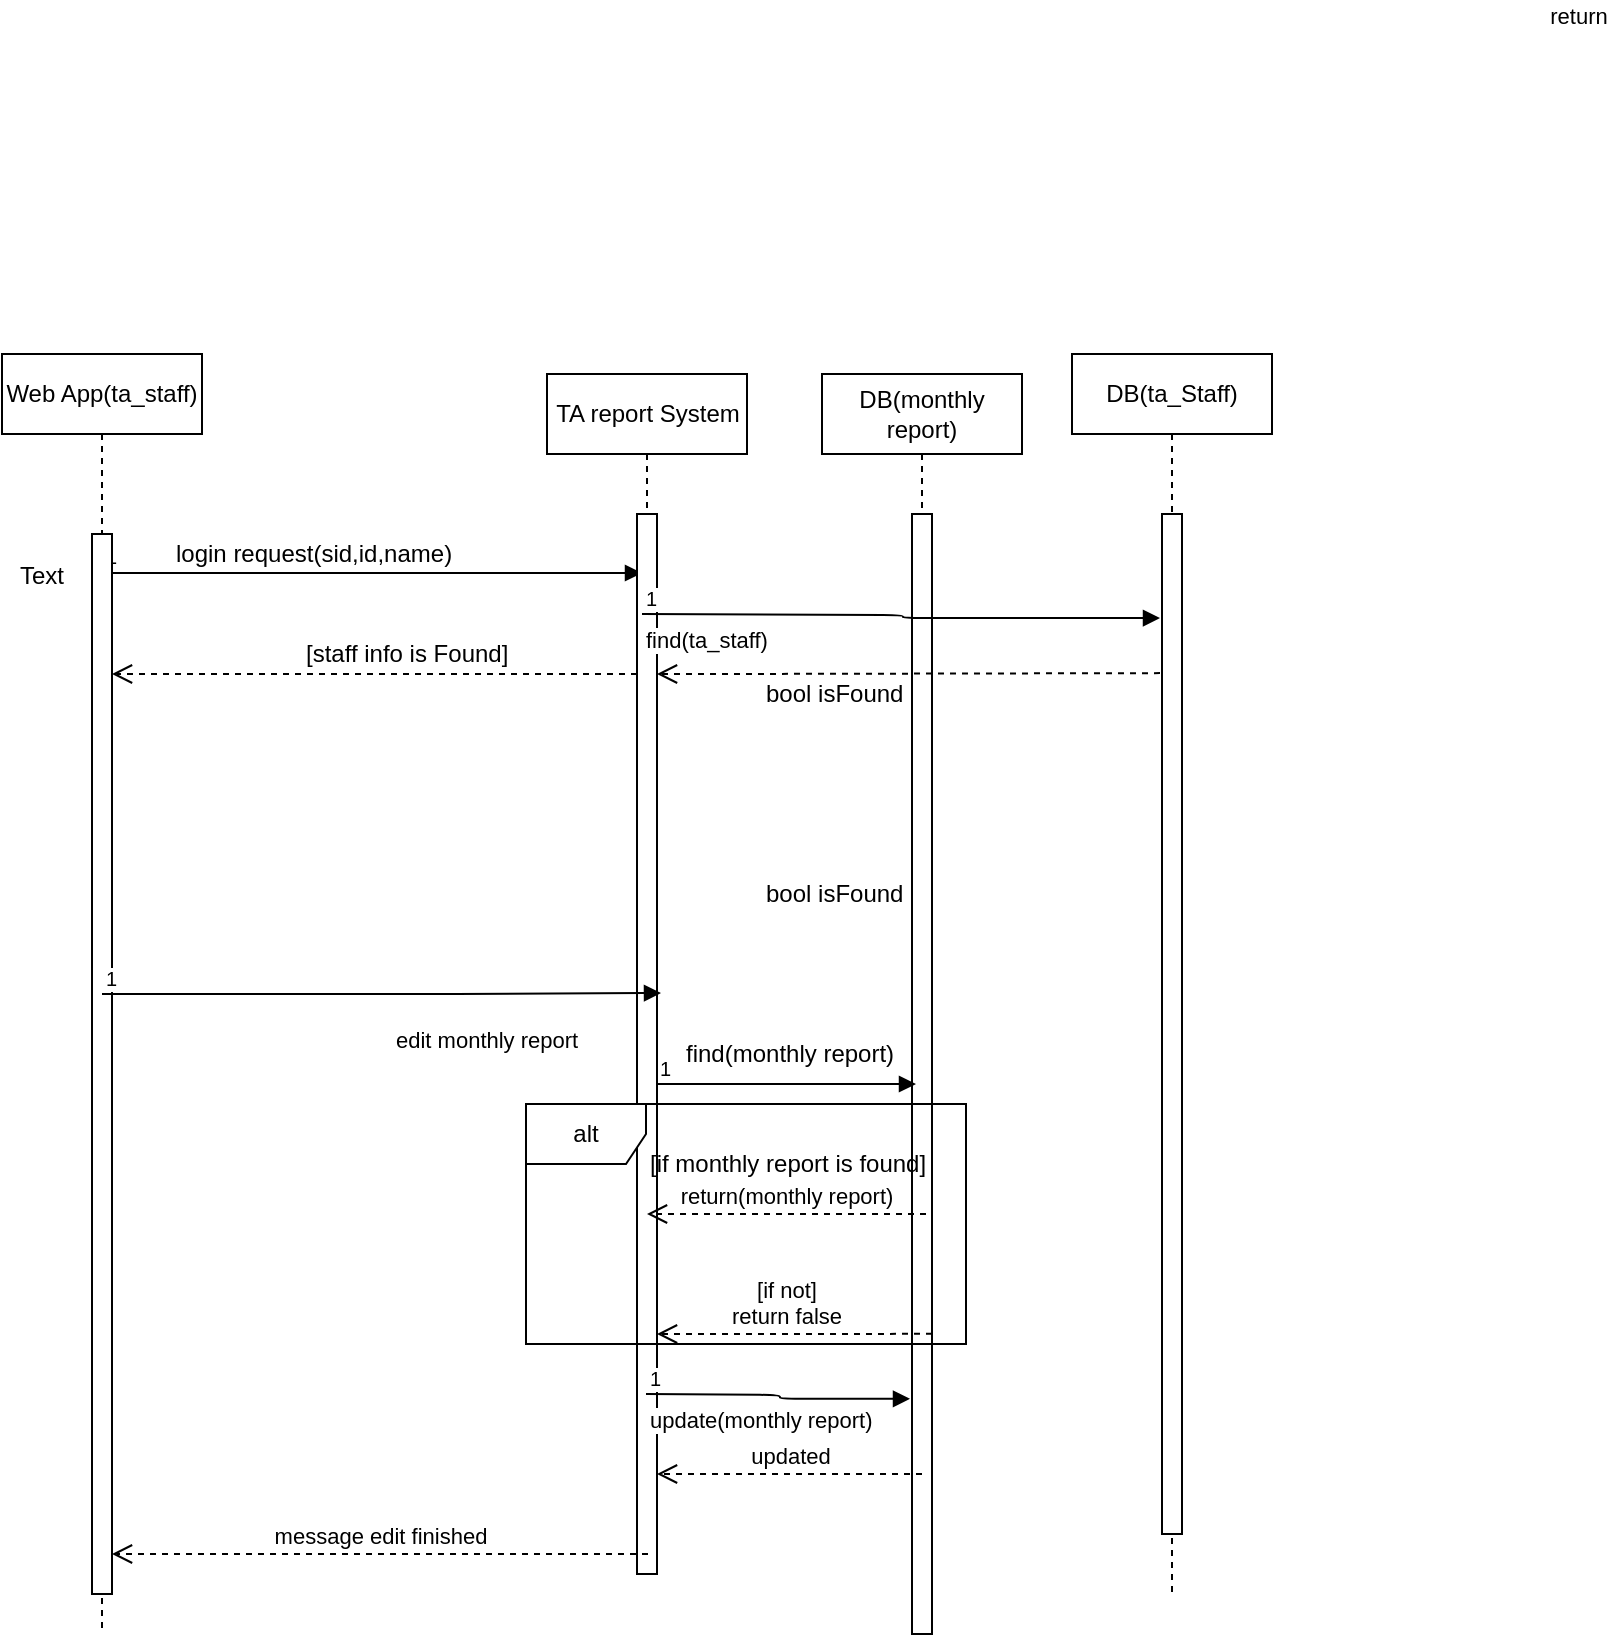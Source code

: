 <mxfile version="12.2.4" pages="1"><diagram id="cb0SNy98Xfvdd_tyXagZ" name="Page-1"><mxGraphModel dx="682" dy="291" grid="1" gridSize="10" guides="1" tooltips="1" connect="1" arrows="1" fold="1" page="1" pageScale="1" pageWidth="850" pageHeight="1100" math="0" shadow="0"><root><mxCell id="0"/><mxCell id="1" parent="0"/><mxCell id="9" value="" style="endArrow=block;endFill=1;html=1;edgeStyle=orthogonalEdgeStyle;align=left;verticalAlign=top;" parent="1" edge="1"><mxGeometry x="-1" relative="1" as="geometry"><mxPoint x="240" y="559.5" as="sourcePoint"/><mxPoint x="510" y="559.5" as="targetPoint"/><Array as="points"><mxPoint x="245" y="559.5"/></Array></mxGeometry></mxCell><mxCell id="10" value="1" style="resizable=0;html=1;align=left;verticalAlign=bottom;labelBackgroundColor=#ffffff;fontSize=10;" parent="9" connectable="0" vertex="1"><mxGeometry x="-1" relative="1" as="geometry"/></mxCell><mxCell id="11" value="login request(sid,id,name)" style="text;html=1;resizable=0;points=[];autosize=1;align=left;verticalAlign=top;spacingTop=-4;" parent="1" vertex="1"><mxGeometry x="275" y="540" width="150" height="20" as="geometry"/></mxCell><mxCell id="13" value="Web App(ta_staff)" style="shape=umlLifeline;perimeter=lifelinePerimeter;whiteSpace=wrap;html=1;container=1;collapsible=0;recursiveResize=0;outlineConnect=0;" parent="1" vertex="1"><mxGeometry x="190" y="450" width="100" height="640" as="geometry"/></mxCell><mxCell id="14" value="" style="html=1;points=[];perimeter=orthogonalPerimeter;" parent="13" vertex="1"><mxGeometry x="45" y="90" width="10" height="530" as="geometry"/></mxCell><mxCell id="19" value="DB(ta_Staff)" style="shape=umlLifeline;perimeter=lifelinePerimeter;whiteSpace=wrap;html=1;container=1;collapsible=0;recursiveResize=0;outlineConnect=0;" parent="1" vertex="1"><mxGeometry x="725" y="450" width="100" height="620" as="geometry"/></mxCell><mxCell id="20" value="" style="html=1;points=[];perimeter=orthogonalPerimeter;" parent="19" vertex="1"><mxGeometry x="45" y="80" width="10" height="510" as="geometry"/></mxCell><mxCell id="26" value="TA report System" style="shape=umlLifeline;perimeter=lifelinePerimeter;whiteSpace=wrap;html=1;container=1;collapsible=0;recursiveResize=0;outlineConnect=0;" parent="1" vertex="1"><mxGeometry x="462.5" y="460" width="100" height="600" as="geometry"/></mxCell><mxCell id="43" value="" style="html=1;points=[];perimeter=orthogonalPerimeter;" parent="26" vertex="1"><mxGeometry x="45" y="70" width="10" height="530" as="geometry"/></mxCell><mxCell id="33" value="edit monthly report&amp;nbsp;&amp;nbsp;" style="endArrow=block;endFill=1;html=1;edgeStyle=orthogonalEdgeStyle;align=left;verticalAlign=top;" parent="1" edge="1"><mxGeometry x="0.037" y="-10" relative="1" as="geometry"><mxPoint x="240" y="770" as="sourcePoint"/><mxPoint x="519.5" y="769.5" as="targetPoint"/><Array as="points"><mxPoint x="407" y="769.5"/><mxPoint x="407" y="769.5"/></Array><mxPoint as="offset"/></mxGeometry></mxCell><mxCell id="34" value="1" style="resizable=0;html=1;align=left;verticalAlign=bottom;labelBackgroundColor=#ffffff;fontSize=10;" parent="33" connectable="0" vertex="1"><mxGeometry x="-1" relative="1" as="geometry"/></mxCell><mxCell id="35" value="" style="endArrow=block;endFill=1;html=1;edgeStyle=orthogonalEdgeStyle;align=left;verticalAlign=top;" parent="1" source="26" target="26" edge="1"><mxGeometry x="0.729" y="10" relative="1" as="geometry"><mxPoint x="590" y="780" as="sourcePoint"/><mxPoint x="560" y="830" as="targetPoint"/><Array as="points"><mxPoint x="560" y="900"/><mxPoint x="560" y="900"/></Array><mxPoint x="1" as="offset"/></mxGeometry></mxCell><mxCell id="44" value="DB(monthly report)" style="shape=umlLifeline;perimeter=lifelinePerimeter;whiteSpace=wrap;html=1;container=1;collapsible=0;recursiveResize=0;outlineConnect=0;" parent="1" vertex="1"><mxGeometry x="600" y="460" width="100" height="630" as="geometry"/></mxCell><mxCell id="45" value="" style="html=1;points=[];perimeter=orthogonalPerimeter;" parent="44" vertex="1"><mxGeometry x="45" y="70" width="10" height="560" as="geometry"/></mxCell><mxCell id="49" value="" style="endArrow=block;endFill=1;html=1;edgeStyle=orthogonalEdgeStyle;align=left;verticalAlign=top;" parent="1" edge="1"><mxGeometry x="-1" relative="1" as="geometry"><mxPoint x="517" y="815" as="sourcePoint"/><mxPoint x="647" y="815" as="targetPoint"/></mxGeometry></mxCell><mxCell id="50" value="1" style="resizable=0;html=1;align=left;verticalAlign=bottom;labelBackgroundColor=#ffffff;fontSize=10;" parent="49" connectable="0" vertex="1"><mxGeometry x="-1" relative="1" as="geometry"/></mxCell><mxCell id="58" value="alt" style="shape=umlFrame;whiteSpace=wrap;html=1;" parent="1" vertex="1"><mxGeometry x="452" y="825" width="220" height="120" as="geometry"/></mxCell><mxCell id="63" value="return(monthly report)" style="html=1;verticalAlign=bottom;endArrow=open;dashed=1;endSize=8;" parent="1" target="26" edge="1"><mxGeometry relative="1" as="geometry"><mxPoint x="652" y="880" as="sourcePoint"/><mxPoint x="340" y="1060" as="targetPoint"/></mxGeometry></mxCell><mxCell id="68" value="[if monthly report is found]" style="text;html=1;resizable=0;points=[];autosize=1;align=left;verticalAlign=top;spacingTop=-4;" parent="1" vertex="1"><mxGeometry x="512" y="845" width="150" height="20" as="geometry"/></mxCell><mxCell id="70" value="find(monthly report)" style="text;html=1;resizable=0;points=[];autosize=1;align=left;verticalAlign=top;spacingTop=-4;" parent="1" vertex="1"><mxGeometry x="530" y="790" width="120" height="20" as="geometry"/></mxCell><mxCell id="71" value="[if not]&lt;br&gt;return false" style="html=1;verticalAlign=bottom;endArrow=open;dashed=1;endSize=8;exitX=1;exitY=0.732;exitDx=0;exitDy=0;exitPerimeter=0;" parent="1" source="45" target="43" edge="1"><mxGeometry x="0.065" relative="1" as="geometry"><mxPoint x="650" y="940" as="sourcePoint"/><mxPoint x="515" y="993" as="targetPoint"/><Array as="points"><mxPoint x="570" y="940"/></Array><mxPoint as="offset"/></mxGeometry></mxCell><mxCell id="75" value="update(monthly report)" style="endArrow=block;endFill=1;html=1;edgeStyle=orthogonalEdgeStyle;align=left;verticalAlign=top;entryX=-0.1;entryY=0.79;entryDx=0;entryDy=0;entryPerimeter=0;" parent="1" target="45" edge="1"><mxGeometry x="-1" relative="1" as="geometry"><mxPoint x="512" y="970" as="sourcePoint"/><mxPoint x="592" y="970" as="targetPoint"/></mxGeometry></mxCell><mxCell id="76" value="1" style="resizable=0;html=1;align=left;verticalAlign=bottom;labelBackgroundColor=#ffffff;fontSize=10;" parent="75" connectable="0" vertex="1"><mxGeometry x="-1" relative="1" as="geometry"/></mxCell><mxCell id="77" value="updated" style="html=1;verticalAlign=bottom;endArrow=open;dashed=1;endSize=8;" parent="1" target="43" edge="1"><mxGeometry relative="1" as="geometry"><mxPoint x="650" y="1010" as="sourcePoint"/><mxPoint x="570" y="1010" as="targetPoint"/></mxGeometry></mxCell><mxCell id="79" value="message edit finished" style="html=1;verticalAlign=bottom;endArrow=open;dashed=1;endSize=8;" parent="1" target="14" edge="1"><mxGeometry relative="1" as="geometry"><mxPoint x="513" y="1050" as="sourcePoint"/><mxPoint x="432.5" y="1059.5" as="targetPoint"/></mxGeometry></mxCell><mxCell id="83" value="find(ta_staff)" style="endArrow=block;endFill=1;html=1;edgeStyle=orthogonalEdgeStyle;align=left;verticalAlign=top;entryX=-0.1;entryY=0.102;entryDx=0;entryDy=0;entryPerimeter=0;" parent="1" target="20" edge="1"><mxGeometry x="-1" relative="1" as="geometry"><mxPoint x="510" y="580" as="sourcePoint"/><mxPoint x="670" y="580" as="targetPoint"/></mxGeometry></mxCell><mxCell id="84" value="1" style="resizable=0;html=1;align=left;verticalAlign=bottom;labelBackgroundColor=#ffffff;fontSize=10;" parent="83" connectable="0" vertex="1"><mxGeometry x="-1" relative="1" as="geometry"/></mxCell><mxCell id="86" value="return" style="html=1;verticalAlign=bottom;endArrow=open;dashed=1;endSize=8;exitX=-0.1;exitY=0.156;exitDx=0;exitDy=0;exitPerimeter=0;" parent="1" source="20" target="43" edge="1"><mxGeometry x="-1" y="-383" relative="1" as="geometry"><mxPoint x="775" y="630" as="sourcePoint"/><mxPoint x="695" y="630" as="targetPoint"/><Array as="points"><mxPoint x="550" y="610"/></Array><mxPoint x="210" y="63" as="offset"/></mxGeometry></mxCell><mxCell id="88" value="bool isFound" style="text;html=1;resizable=0;points=[];autosize=1;align=left;verticalAlign=top;spacingTop=-4;" parent="1" vertex="1"><mxGeometry x="570" y="610" width="80" height="20" as="geometry"/></mxCell><mxCell id="89" value="bool isFound" style="text;html=1;resizable=0;points=[];autosize=1;align=left;verticalAlign=top;spacingTop=-4;" parent="1" vertex="1"><mxGeometry x="570" y="710" width="80" height="20" as="geometry"/></mxCell><mxCell id="91" value="" style="html=1;verticalAlign=bottom;endArrow=open;dashed=1;endSize=8;" parent="1" source="43" target="14" edge="1"><mxGeometry relative="1" as="geometry"><mxPoint x="420" y="630" as="sourcePoint"/><mxPoint x="340" y="630" as="targetPoint"/><Array as="points"><mxPoint x="370" y="610"/><mxPoint x="320" y="610"/></Array></mxGeometry></mxCell><mxCell id="93" value="[staff info is Found]" style="text;html=1;resizable=0;points=[];autosize=1;align=left;verticalAlign=top;spacingTop=-4;" parent="1" vertex="1"><mxGeometry x="340" y="590" width="120" height="20" as="geometry"/></mxCell><mxCell id="94" value="Text" style="text;html=1;resizable=0;points=[];autosize=1;align=left;verticalAlign=top;spacingTop=-4;" parent="1" vertex="1"><mxGeometry x="197" y="551" width="40" height="20" as="geometry"/></mxCell></root></mxGraphModel></diagram></mxfile>